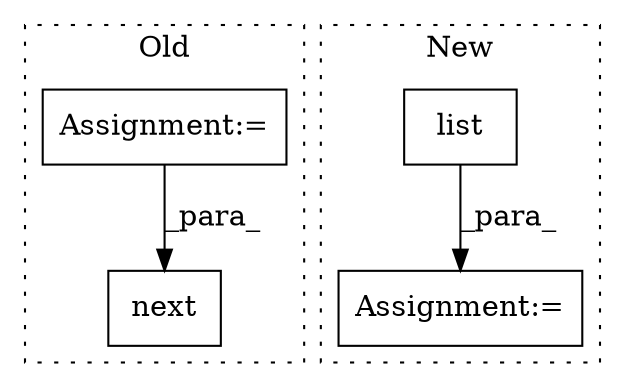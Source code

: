 digraph G {
subgraph cluster0 {
1 [label="next" a="32" s="14110,14263" l="18,-3" shape="box"];
4 [label="Assignment:=" a="7" s="14199" l="58" shape="box"];
label = "Old";
style="dotted";
}
subgraph cluster1 {
2 [label="list" a="32" s="14938,14949" l="5,1" shape="box"];
3 [label="Assignment:=" a="7" s="14937" l="1" shape="box"];
label = "New";
style="dotted";
}
2 -> 3 [label="_para_"];
4 -> 1 [label="_para_"];
}